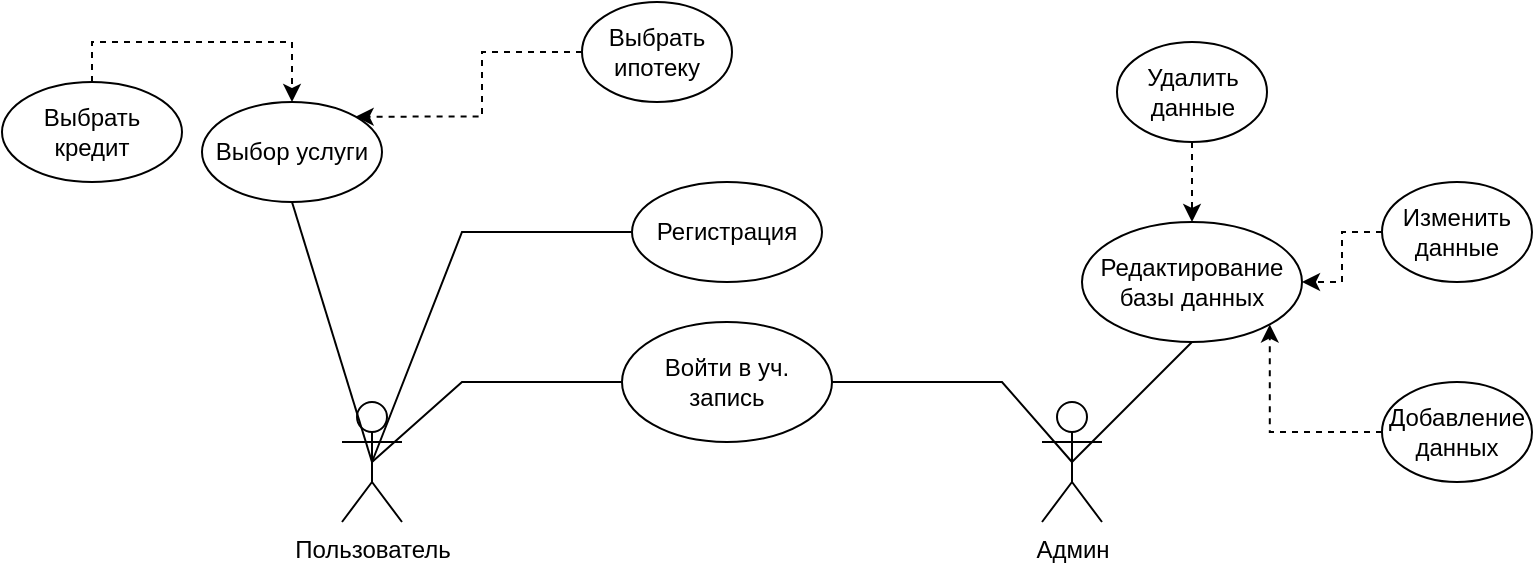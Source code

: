 <mxfile version="22.0.4" type="github">
  <diagram name="Страница — 1" id="QMA_2jUnTVpJS-hlxXxg">
    <mxGraphModel dx="1009" dy="542" grid="1" gridSize="10" guides="1" tooltips="1" connect="1" arrows="1" fold="1" page="1" pageScale="1" pageWidth="827" pageHeight="1169" math="0" shadow="0">
      <root>
        <mxCell id="0" />
        <mxCell id="1" parent="0" />
        <mxCell id="xfARgfbvgpaPZORjd9G8-1" value="Пользователь" style="shape=umlActor;verticalLabelPosition=bottom;verticalAlign=top;html=1;outlineConnect=0;" vertex="1" parent="1">
          <mxGeometry x="190" y="240" width="30" height="60" as="geometry" />
        </mxCell>
        <mxCell id="xfARgfbvgpaPZORjd9G8-2" value="Админ" style="shape=umlActor;verticalLabelPosition=bottom;verticalAlign=top;html=1;outlineConnect=0;" vertex="1" parent="1">
          <mxGeometry x="540" y="240" width="30" height="60" as="geometry" />
        </mxCell>
        <mxCell id="xfARgfbvgpaPZORjd9G8-6" value="Войти в уч. запись" style="ellipse;whiteSpace=wrap;html=1;" vertex="1" parent="1">
          <mxGeometry x="330" y="200" width="105" height="60" as="geometry" />
        </mxCell>
        <mxCell id="xfARgfbvgpaPZORjd9G8-11" value="" style="endArrow=none;html=1;rounded=0;exitX=0.5;exitY=0.5;exitDx=0;exitDy=0;exitPerimeter=0;entryX=0;entryY=0.5;entryDx=0;entryDy=0;" edge="1" parent="1" source="xfARgfbvgpaPZORjd9G8-1" target="xfARgfbvgpaPZORjd9G8-6">
          <mxGeometry width="50" height="50" relative="1" as="geometry">
            <mxPoint x="390" y="310" as="sourcePoint" />
            <mxPoint x="440" y="260" as="targetPoint" />
            <Array as="points">
              <mxPoint x="250" y="230" />
            </Array>
          </mxGeometry>
        </mxCell>
        <mxCell id="xfARgfbvgpaPZORjd9G8-12" value="" style="endArrow=none;html=1;rounded=0;entryX=1;entryY=0.5;entryDx=0;entryDy=0;exitX=0.5;exitY=0.5;exitDx=0;exitDy=0;exitPerimeter=0;" edge="1" parent="1" source="xfARgfbvgpaPZORjd9G8-2" target="xfARgfbvgpaPZORjd9G8-6">
          <mxGeometry width="50" height="50" relative="1" as="geometry">
            <mxPoint x="420" y="340" as="sourcePoint" />
            <mxPoint x="470" y="290" as="targetPoint" />
            <Array as="points">
              <mxPoint x="520" y="230" />
            </Array>
          </mxGeometry>
        </mxCell>
        <mxCell id="xfARgfbvgpaPZORjd9G8-13" value="Регистрация" style="ellipse;whiteSpace=wrap;html=1;" vertex="1" parent="1">
          <mxGeometry x="335" y="130" width="95" height="50" as="geometry" />
        </mxCell>
        <mxCell id="xfARgfbvgpaPZORjd9G8-14" value="" style="endArrow=none;html=1;rounded=0;entryX=0;entryY=0.5;entryDx=0;entryDy=0;exitX=0.5;exitY=0.5;exitDx=0;exitDy=0;exitPerimeter=0;" edge="1" parent="1" source="xfARgfbvgpaPZORjd9G8-1" target="xfARgfbvgpaPZORjd9G8-13">
          <mxGeometry width="50" height="50" relative="1" as="geometry">
            <mxPoint x="130" y="250" as="sourcePoint" />
            <mxPoint x="180" y="200" as="targetPoint" />
            <Array as="points">
              <mxPoint x="250" y="155" />
            </Array>
          </mxGeometry>
        </mxCell>
        <mxCell id="xfARgfbvgpaPZORjd9G8-15" value="Выбор услуги" style="ellipse;whiteSpace=wrap;html=1;" vertex="1" parent="1">
          <mxGeometry x="120" y="90" width="90" height="50" as="geometry" />
        </mxCell>
        <mxCell id="xfARgfbvgpaPZORjd9G8-16" value="Выбрать кредит" style="ellipse;whiteSpace=wrap;html=1;" vertex="1" parent="1">
          <mxGeometry x="20" y="80" width="90" height="50" as="geometry" />
        </mxCell>
        <mxCell id="xfARgfbvgpaPZORjd9G8-18" style="edgeStyle=orthogonalEdgeStyle;rounded=0;orthogonalLoop=1;jettySize=auto;html=1;entryX=1;entryY=0;entryDx=0;entryDy=0;strokeColor=default;dashed=1;" edge="1" parent="1" source="xfARgfbvgpaPZORjd9G8-17" target="xfARgfbvgpaPZORjd9G8-15">
          <mxGeometry relative="1" as="geometry" />
        </mxCell>
        <mxCell id="xfARgfbvgpaPZORjd9G8-17" value="Выбрать ипотеку" style="ellipse;whiteSpace=wrap;html=1;" vertex="1" parent="1">
          <mxGeometry x="310" y="40" width="75" height="50" as="geometry" />
        </mxCell>
        <mxCell id="xfARgfbvgpaPZORjd9G8-19" style="edgeStyle=orthogonalEdgeStyle;rounded=0;orthogonalLoop=1;jettySize=auto;html=1;strokeColor=default;dashed=1;exitX=0.5;exitY=0;exitDx=0;exitDy=0;" edge="1" parent="1" source="xfARgfbvgpaPZORjd9G8-16">
          <mxGeometry relative="1" as="geometry">
            <mxPoint x="140" y="210" as="sourcePoint" />
            <mxPoint x="165" y="90" as="targetPoint" />
            <Array as="points">
              <mxPoint x="65" y="60" />
              <mxPoint x="165" y="60" />
            </Array>
          </mxGeometry>
        </mxCell>
        <mxCell id="xfARgfbvgpaPZORjd9G8-20" value="" style="endArrow=none;html=1;rounded=0;entryX=0.5;entryY=1;entryDx=0;entryDy=0;exitX=0.5;exitY=0.5;exitDx=0;exitDy=0;exitPerimeter=0;" edge="1" parent="1" source="xfARgfbvgpaPZORjd9G8-1" target="xfARgfbvgpaPZORjd9G8-15">
          <mxGeometry width="50" height="50" relative="1" as="geometry">
            <mxPoint x="140" y="240" as="sourcePoint" />
            <mxPoint x="190" y="190" as="targetPoint" />
          </mxGeometry>
        </mxCell>
        <mxCell id="xfARgfbvgpaPZORjd9G8-21" value="Редактирование базы данных" style="ellipse;whiteSpace=wrap;html=1;" vertex="1" parent="1">
          <mxGeometry x="560" y="150" width="110" height="60" as="geometry" />
        </mxCell>
        <mxCell id="xfARgfbvgpaPZORjd9G8-22" value="" style="endArrow=none;html=1;rounded=0;entryX=0.5;entryY=1;entryDx=0;entryDy=0;exitX=0.5;exitY=0.5;exitDx=0;exitDy=0;exitPerimeter=0;" edge="1" parent="1" source="xfARgfbvgpaPZORjd9G8-2" target="xfARgfbvgpaPZORjd9G8-21">
          <mxGeometry width="50" height="50" relative="1" as="geometry">
            <mxPoint x="650" y="300" as="sourcePoint" />
            <mxPoint x="700" y="250" as="targetPoint" />
          </mxGeometry>
        </mxCell>
        <mxCell id="xfARgfbvgpaPZORjd9G8-26" style="edgeStyle=orthogonalEdgeStyle;rounded=0;orthogonalLoop=1;jettySize=auto;html=1;entryX=1;entryY=0.5;entryDx=0;entryDy=0;dashed=1;" edge="1" parent="1" source="xfARgfbvgpaPZORjd9G8-23" target="xfARgfbvgpaPZORjd9G8-21">
          <mxGeometry relative="1" as="geometry" />
        </mxCell>
        <mxCell id="xfARgfbvgpaPZORjd9G8-23" value="Изменить данные" style="ellipse;whiteSpace=wrap;html=1;" vertex="1" parent="1">
          <mxGeometry x="710" y="130" width="75" height="50" as="geometry" />
        </mxCell>
        <mxCell id="xfARgfbvgpaPZORjd9G8-25" style="edgeStyle=orthogonalEdgeStyle;rounded=0;orthogonalLoop=1;jettySize=auto;html=1;entryX=0.5;entryY=0;entryDx=0;entryDy=0;dashed=1;" edge="1" parent="1" source="xfARgfbvgpaPZORjd9G8-24" target="xfARgfbvgpaPZORjd9G8-21">
          <mxGeometry relative="1" as="geometry" />
        </mxCell>
        <mxCell id="xfARgfbvgpaPZORjd9G8-24" value="Удалить данные" style="ellipse;whiteSpace=wrap;html=1;" vertex="1" parent="1">
          <mxGeometry x="577.5" y="60" width="75" height="50" as="geometry" />
        </mxCell>
        <mxCell id="xfARgfbvgpaPZORjd9G8-28" style="edgeStyle=orthogonalEdgeStyle;rounded=0;orthogonalLoop=1;jettySize=auto;html=1;entryX=1;entryY=1;entryDx=0;entryDy=0;dashed=1;" edge="1" parent="1" source="xfARgfbvgpaPZORjd9G8-27" target="xfARgfbvgpaPZORjd9G8-21">
          <mxGeometry relative="1" as="geometry" />
        </mxCell>
        <mxCell id="xfARgfbvgpaPZORjd9G8-27" value="Добавление данных" style="ellipse;whiteSpace=wrap;html=1;" vertex="1" parent="1">
          <mxGeometry x="710" y="230" width="75" height="50" as="geometry" />
        </mxCell>
      </root>
    </mxGraphModel>
  </diagram>
</mxfile>
